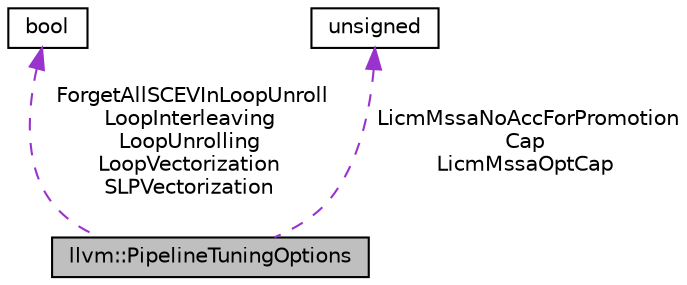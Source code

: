 digraph "llvm::PipelineTuningOptions"
{
 // LATEX_PDF_SIZE
  bgcolor="transparent";
  edge [fontname="Helvetica",fontsize="10",labelfontname="Helvetica",labelfontsize="10"];
  node [fontname="Helvetica",fontsize="10",shape="box"];
  Node1 [label="llvm::PipelineTuningOptions",height=0.2,width=0.4,color="black", fillcolor="grey75", style="filled", fontcolor="black",tooltip="Tunable parameters for passes in the default pipelines."];
  Node2 -> Node1 [dir="back",color="darkorchid3",fontsize="10",style="dashed",label=" ForgetAllSCEVInLoopUnroll\nLoopInterleaving\nLoopUnrolling\nLoopVectorization\nSLPVectorization" ,fontname="Helvetica"];
  Node2 [label="bool",height=0.2,width=0.4,color="black",URL="$classbool.html",tooltip=" "];
  Node3 -> Node1 [dir="back",color="darkorchid3",fontsize="10",style="dashed",label=" LicmMssaNoAccForPromotion\lCap\nLicmMssaOptCap" ,fontname="Helvetica"];
  Node3 [label="unsigned",height=0.2,width=0.4,color="black",URL="$classunsigned.html",tooltip=" "];
}
